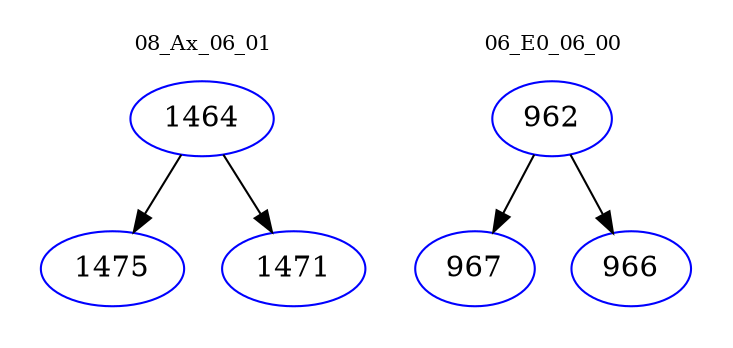 digraph{
subgraph cluster_0 {
color = white
label = "08_Ax_06_01";
fontsize=10;
T0_1464 [label="1464", color="blue"]
T0_1464 -> T0_1475 [color="black"]
T0_1475 [label="1475", color="blue"]
T0_1464 -> T0_1471 [color="black"]
T0_1471 [label="1471", color="blue"]
}
subgraph cluster_1 {
color = white
label = "06_E0_06_00";
fontsize=10;
T1_962 [label="962", color="blue"]
T1_962 -> T1_967 [color="black"]
T1_967 [label="967", color="blue"]
T1_962 -> T1_966 [color="black"]
T1_966 [label="966", color="blue"]
}
}
